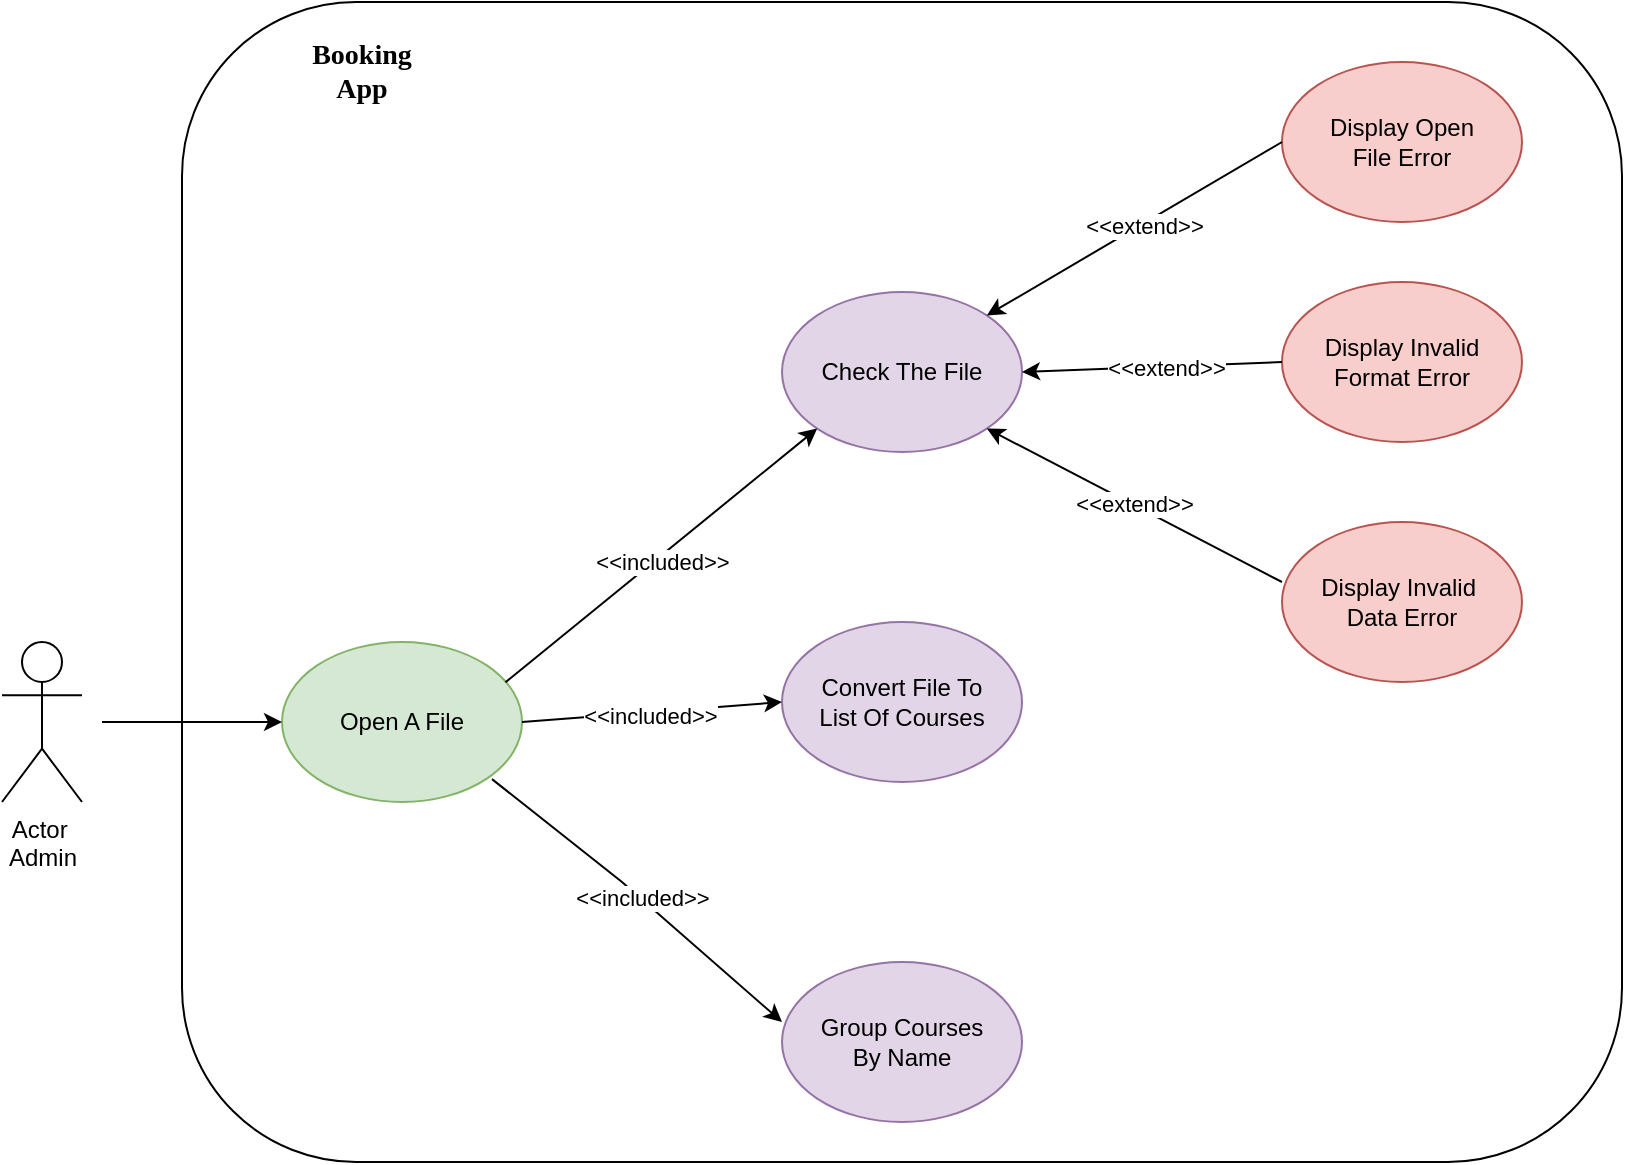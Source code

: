 <mxfile version="21.3.8" type="github">
  <diagram name="Page-1" id="Ekne5SbdL6bGJXeNvsLG">
    <mxGraphModel dx="1119" dy="964" grid="1" gridSize="10" guides="1" tooltips="1" connect="1" arrows="1" fold="1" page="1" pageScale="1" pageWidth="3300" pageHeight="4681" math="0" shadow="0">
      <root>
        <mxCell id="0" />
        <mxCell id="1" parent="0" />
        <mxCell id="H1tPfT6C0JxbIAfA0PYy-25" value="" style="rounded=1;whiteSpace=wrap;html=1;fillColor=none;glass=0;shadow=0;" vertex="1" parent="1">
          <mxGeometry x="220" y="160" width="720" height="580" as="geometry" />
        </mxCell>
        <mxCell id="H1tPfT6C0JxbIAfA0PYy-1" value="Actor&amp;nbsp;&lt;br&gt;Admin&lt;br&gt;" style="shape=umlActor;verticalLabelPosition=bottom;verticalAlign=top;html=1;outlineConnect=0;" vertex="1" parent="1">
          <mxGeometry x="130" y="480" width="40" height="80" as="geometry" />
        </mxCell>
        <mxCell id="H1tPfT6C0JxbIAfA0PYy-2" value="Open A File" style="ellipse;whiteSpace=wrap;html=1;fillColor=#d5e8d4;strokeColor=#82b366;" vertex="1" parent="1">
          <mxGeometry x="270" y="480" width="120" height="80" as="geometry" />
        </mxCell>
        <mxCell id="H1tPfT6C0JxbIAfA0PYy-3" value="Check The File" style="ellipse;whiteSpace=wrap;html=1;fillColor=#e1d5e7;strokeColor=#9673a6;" vertex="1" parent="1">
          <mxGeometry x="520" y="305" width="120" height="80" as="geometry" />
        </mxCell>
        <mxCell id="H1tPfT6C0JxbIAfA0PYy-4" value="Convert File To&lt;br&gt;List Of Courses" style="ellipse;whiteSpace=wrap;html=1;fillColor=#e1d5e7;strokeColor=#9673a6;" vertex="1" parent="1">
          <mxGeometry x="520" y="470" width="120" height="80" as="geometry" />
        </mxCell>
        <mxCell id="H1tPfT6C0JxbIAfA0PYy-5" value="Group Courses&lt;br&gt;By Name" style="ellipse;whiteSpace=wrap;html=1;fillColor=#e1d5e7;strokeColor=#9673a6;" vertex="1" parent="1">
          <mxGeometry x="520" y="640" width="120" height="80" as="geometry" />
        </mxCell>
        <mxCell id="H1tPfT6C0JxbIAfA0PYy-6" value="Display Open&lt;br&gt;File Error" style="ellipse;whiteSpace=wrap;html=1;fillColor=#f8cecc;strokeColor=#b85450;" vertex="1" parent="1">
          <mxGeometry x="770" y="190" width="120" height="80" as="geometry" />
        </mxCell>
        <mxCell id="H1tPfT6C0JxbIAfA0PYy-7" value="Display Invalid&lt;br&gt;Format Error" style="ellipse;whiteSpace=wrap;html=1;fillColor=#f8cecc;strokeColor=#b85450;" vertex="1" parent="1">
          <mxGeometry x="770" y="300" width="120" height="80" as="geometry" />
        </mxCell>
        <mxCell id="H1tPfT6C0JxbIAfA0PYy-8" value="Display Invalid&amp;nbsp;&lt;br&gt;Data Error" style="ellipse;whiteSpace=wrap;html=1;fillColor=#f8cecc;strokeColor=#b85450;gradientColor=none;gradientDirection=radial;" vertex="1" parent="1">
          <mxGeometry x="770" y="420" width="120" height="80" as="geometry" />
        </mxCell>
        <mxCell id="H1tPfT6C0JxbIAfA0PYy-9" value="" style="endArrow=classic;html=1;rounded=0;entryX=0;entryY=1;entryDx=0;entryDy=0;exitX=0.931;exitY=0.252;exitDx=0;exitDy=0;exitPerimeter=0;" edge="1" parent="1" source="H1tPfT6C0JxbIAfA0PYy-2" target="H1tPfT6C0JxbIAfA0PYy-3">
          <mxGeometry width="50" height="50" relative="1" as="geometry">
            <mxPoint x="380" y="500" as="sourcePoint" />
            <mxPoint x="430" y="450" as="targetPoint" />
          </mxGeometry>
        </mxCell>
        <mxCell id="H1tPfT6C0JxbIAfA0PYy-18" value="&amp;lt;&amp;lt;included&amp;gt;&amp;gt;" style="edgeLabel;html=1;align=center;verticalAlign=middle;resizable=0;points=[];" vertex="1" connectable="0" parent="H1tPfT6C0JxbIAfA0PYy-9">
          <mxGeometry x="-0.02" y="-2" relative="1" as="geometry">
            <mxPoint as="offset" />
          </mxGeometry>
        </mxCell>
        <mxCell id="H1tPfT6C0JxbIAfA0PYy-10" value="" style="endArrow=classic;html=1;rounded=0;exitX=1;exitY=0.5;exitDx=0;exitDy=0;" edge="1" parent="1" source="H1tPfT6C0JxbIAfA0PYy-2">
          <mxGeometry width="50" height="50" relative="1" as="geometry">
            <mxPoint x="470" y="560" as="sourcePoint" />
            <mxPoint x="520" y="510" as="targetPoint" />
            <Array as="points">
              <mxPoint x="520" y="510" />
            </Array>
          </mxGeometry>
        </mxCell>
        <mxCell id="H1tPfT6C0JxbIAfA0PYy-19" value="&amp;lt;&amp;lt;included&amp;gt;&amp;gt;" style="edgeLabel;html=1;align=center;verticalAlign=middle;resizable=0;points=[];" vertex="1" connectable="0" parent="H1tPfT6C0JxbIAfA0PYy-10">
          <mxGeometry x="-0.017" y="-2" relative="1" as="geometry">
            <mxPoint as="offset" />
          </mxGeometry>
        </mxCell>
        <mxCell id="H1tPfT6C0JxbIAfA0PYy-12" value="" style="endArrow=classic;html=1;rounded=0;exitX=0.875;exitY=0.857;exitDx=0;exitDy=0;exitPerimeter=0;entryX=0;entryY=0.375;entryDx=0;entryDy=0;entryPerimeter=0;" edge="1" parent="1" source="H1tPfT6C0JxbIAfA0PYy-2" target="H1tPfT6C0JxbIAfA0PYy-5">
          <mxGeometry width="50" height="50" relative="1" as="geometry">
            <mxPoint x="440" y="600" as="sourcePoint" />
            <mxPoint x="490" y="550" as="targetPoint" />
            <Array as="points">
              <mxPoint x="440" y="600" />
            </Array>
          </mxGeometry>
        </mxCell>
        <mxCell id="H1tPfT6C0JxbIAfA0PYy-20" value="&amp;lt;&amp;lt;included&amp;gt;&amp;gt;" style="edgeLabel;html=1;align=center;verticalAlign=middle;resizable=0;points=[];" vertex="1" connectable="0" parent="H1tPfT6C0JxbIAfA0PYy-12">
          <mxGeometry x="0.011" y="1" relative="1" as="geometry">
            <mxPoint as="offset" />
          </mxGeometry>
        </mxCell>
        <mxCell id="H1tPfT6C0JxbIAfA0PYy-13" value="" style="endArrow=classic;html=1;rounded=0;entryX=1;entryY=0;entryDx=0;entryDy=0;exitX=0;exitY=0.5;exitDx=0;exitDy=0;" edge="1" parent="1" source="H1tPfT6C0JxbIAfA0PYy-6" target="H1tPfT6C0JxbIAfA0PYy-3">
          <mxGeometry width="50" height="50" relative="1" as="geometry">
            <mxPoint x="690" y="340" as="sourcePoint" />
            <mxPoint x="740" y="290" as="targetPoint" />
          </mxGeometry>
        </mxCell>
        <mxCell id="H1tPfT6C0JxbIAfA0PYy-21" value="&amp;lt;&amp;lt;extend&amp;gt;&amp;gt;" style="edgeLabel;html=1;align=center;verticalAlign=middle;resizable=0;points=[];" vertex="1" connectable="0" parent="H1tPfT6C0JxbIAfA0PYy-13">
          <mxGeometry x="-0.058" y="1" relative="1" as="geometry">
            <mxPoint as="offset" />
          </mxGeometry>
        </mxCell>
        <mxCell id="H1tPfT6C0JxbIAfA0PYy-16" value="" style="endArrow=classic;html=1;rounded=0;entryX=1;entryY=0.5;entryDx=0;entryDy=0;exitX=0;exitY=0.5;exitDx=0;exitDy=0;" edge="1" parent="1" source="H1tPfT6C0JxbIAfA0PYy-7" target="H1tPfT6C0JxbIAfA0PYy-3">
          <mxGeometry width="50" height="50" relative="1" as="geometry">
            <mxPoint x="670" y="370" as="sourcePoint" />
            <mxPoint x="720" y="320" as="targetPoint" />
          </mxGeometry>
        </mxCell>
        <mxCell id="H1tPfT6C0JxbIAfA0PYy-22" value="&amp;lt;&amp;lt;extend&amp;gt;&amp;gt;" style="edgeLabel;html=1;align=center;verticalAlign=middle;resizable=0;points=[];" vertex="1" connectable="0" parent="H1tPfT6C0JxbIAfA0PYy-16">
          <mxGeometry x="-0.099" y="1" relative="1" as="geometry">
            <mxPoint as="offset" />
          </mxGeometry>
        </mxCell>
        <mxCell id="H1tPfT6C0JxbIAfA0PYy-17" value="&amp;lt;&amp;lt;extend&amp;gt;&amp;gt;" style="endArrow=classic;html=1;rounded=0;entryX=1;entryY=1;entryDx=0;entryDy=0;exitX=0;exitY=0.375;exitDx=0;exitDy=0;exitPerimeter=0;" edge="1" parent="1" source="H1tPfT6C0JxbIAfA0PYy-8" target="H1tPfT6C0JxbIAfA0PYy-3">
          <mxGeometry x="0.004" width="50" height="50" relative="1" as="geometry">
            <mxPoint x="670" y="440" as="sourcePoint" />
            <mxPoint x="720" y="390" as="targetPoint" />
            <mxPoint as="offset" />
          </mxGeometry>
        </mxCell>
        <mxCell id="H1tPfT6C0JxbIAfA0PYy-26" value="&lt;b&gt;&lt;font style=&quot;font-size: 14px;&quot; face=&quot;Times New Roman&quot;&gt;Booking App&lt;/font&gt;&lt;/b&gt;" style="text;html=1;strokeColor=none;fillColor=none;align=center;verticalAlign=middle;whiteSpace=wrap;rounded=0;" vertex="1" parent="1">
          <mxGeometry x="280" y="180" width="60" height="30" as="geometry" />
        </mxCell>
        <mxCell id="H1tPfT6C0JxbIAfA0PYy-28" value="" style="endArrow=classic;html=1;rounded=0;entryX=0;entryY=0.5;entryDx=0;entryDy=0;" edge="1" parent="1" target="H1tPfT6C0JxbIAfA0PYy-2">
          <mxGeometry width="50" height="50" relative="1" as="geometry">
            <mxPoint x="180" y="520" as="sourcePoint" />
            <mxPoint x="230" y="470" as="targetPoint" />
          </mxGeometry>
        </mxCell>
      </root>
    </mxGraphModel>
  </diagram>
</mxfile>
